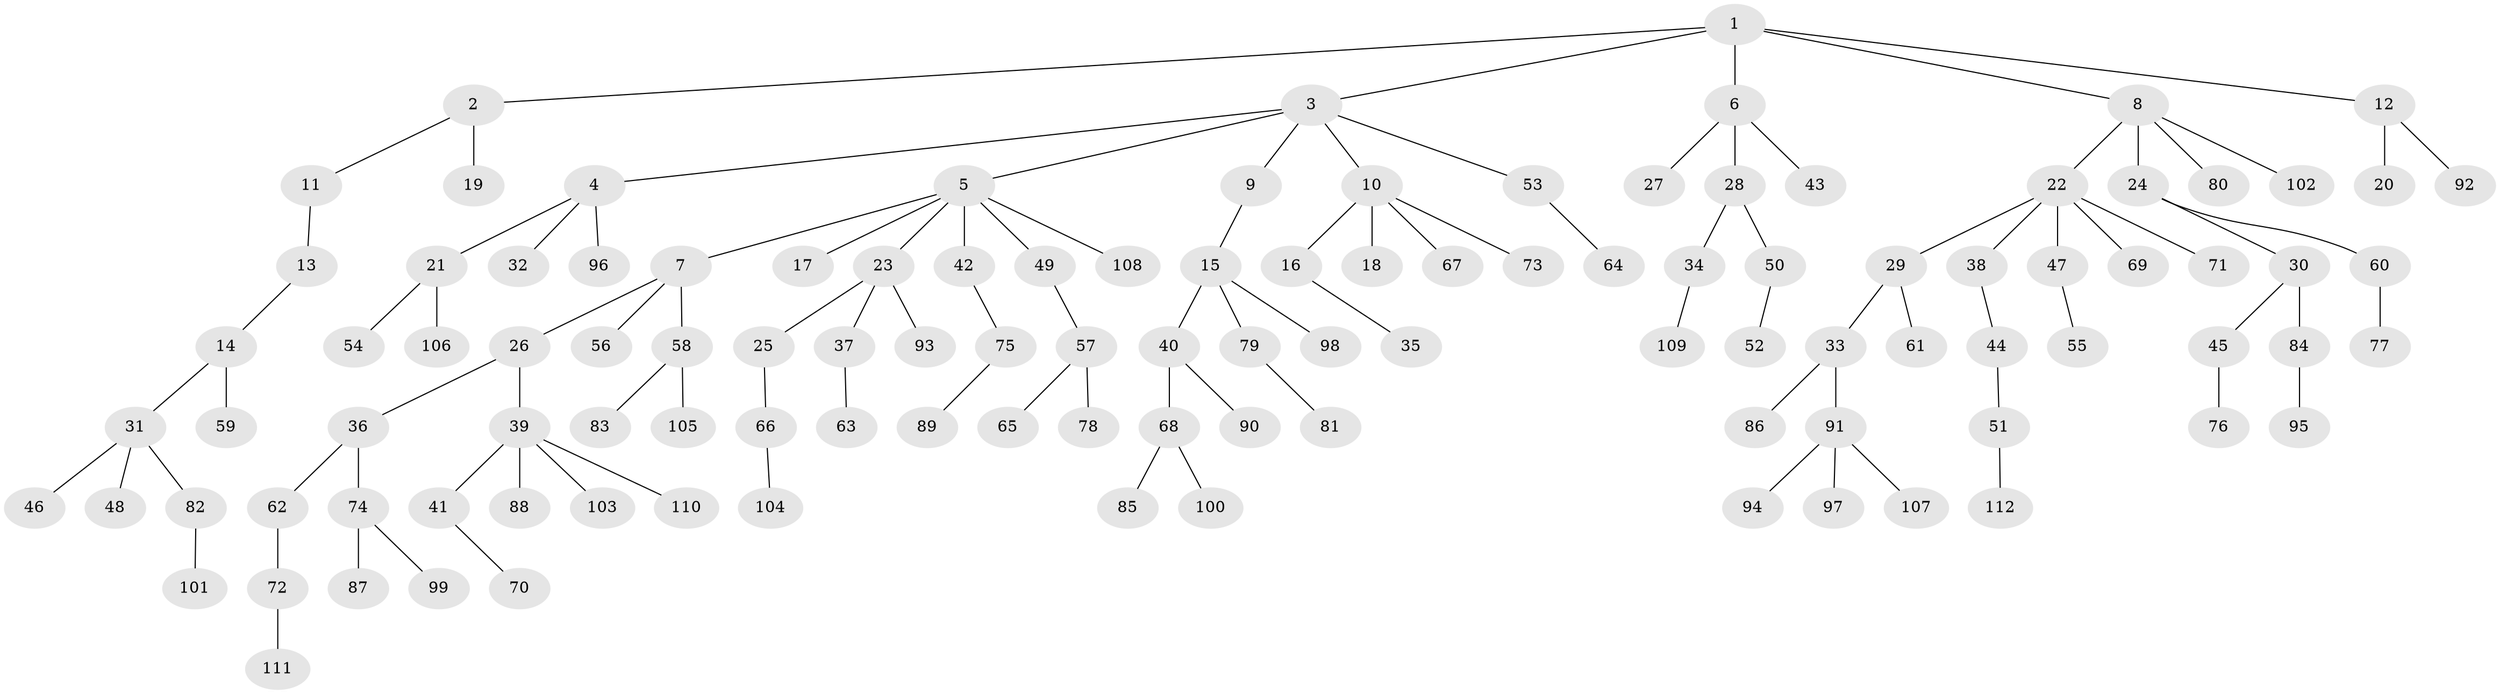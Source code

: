 // coarse degree distribution, {5: 0.029411764705882353, 6: 0.029411764705882353, 2: 0.23529411764705882, 3: 0.14705882352941177, 1: 0.5, 4: 0.058823529411764705}
// Generated by graph-tools (version 1.1) at 2025/37/03/04/25 23:37:19]
// undirected, 112 vertices, 111 edges
graph export_dot {
  node [color=gray90,style=filled];
  1;
  2;
  3;
  4;
  5;
  6;
  7;
  8;
  9;
  10;
  11;
  12;
  13;
  14;
  15;
  16;
  17;
  18;
  19;
  20;
  21;
  22;
  23;
  24;
  25;
  26;
  27;
  28;
  29;
  30;
  31;
  32;
  33;
  34;
  35;
  36;
  37;
  38;
  39;
  40;
  41;
  42;
  43;
  44;
  45;
  46;
  47;
  48;
  49;
  50;
  51;
  52;
  53;
  54;
  55;
  56;
  57;
  58;
  59;
  60;
  61;
  62;
  63;
  64;
  65;
  66;
  67;
  68;
  69;
  70;
  71;
  72;
  73;
  74;
  75;
  76;
  77;
  78;
  79;
  80;
  81;
  82;
  83;
  84;
  85;
  86;
  87;
  88;
  89;
  90;
  91;
  92;
  93;
  94;
  95;
  96;
  97;
  98;
  99;
  100;
  101;
  102;
  103;
  104;
  105;
  106;
  107;
  108;
  109;
  110;
  111;
  112;
  1 -- 2;
  1 -- 3;
  1 -- 6;
  1 -- 8;
  1 -- 12;
  2 -- 11;
  2 -- 19;
  3 -- 4;
  3 -- 5;
  3 -- 9;
  3 -- 10;
  3 -- 53;
  4 -- 21;
  4 -- 32;
  4 -- 96;
  5 -- 7;
  5 -- 17;
  5 -- 23;
  5 -- 42;
  5 -- 49;
  5 -- 108;
  6 -- 27;
  6 -- 28;
  6 -- 43;
  7 -- 26;
  7 -- 56;
  7 -- 58;
  8 -- 22;
  8 -- 24;
  8 -- 80;
  8 -- 102;
  9 -- 15;
  10 -- 16;
  10 -- 18;
  10 -- 67;
  10 -- 73;
  11 -- 13;
  12 -- 20;
  12 -- 92;
  13 -- 14;
  14 -- 31;
  14 -- 59;
  15 -- 40;
  15 -- 79;
  15 -- 98;
  16 -- 35;
  21 -- 54;
  21 -- 106;
  22 -- 29;
  22 -- 38;
  22 -- 47;
  22 -- 69;
  22 -- 71;
  23 -- 25;
  23 -- 37;
  23 -- 93;
  24 -- 30;
  24 -- 60;
  25 -- 66;
  26 -- 36;
  26 -- 39;
  28 -- 34;
  28 -- 50;
  29 -- 33;
  29 -- 61;
  30 -- 45;
  30 -- 84;
  31 -- 46;
  31 -- 48;
  31 -- 82;
  33 -- 86;
  33 -- 91;
  34 -- 109;
  36 -- 62;
  36 -- 74;
  37 -- 63;
  38 -- 44;
  39 -- 41;
  39 -- 88;
  39 -- 103;
  39 -- 110;
  40 -- 68;
  40 -- 90;
  41 -- 70;
  42 -- 75;
  44 -- 51;
  45 -- 76;
  47 -- 55;
  49 -- 57;
  50 -- 52;
  51 -- 112;
  53 -- 64;
  57 -- 65;
  57 -- 78;
  58 -- 83;
  58 -- 105;
  60 -- 77;
  62 -- 72;
  66 -- 104;
  68 -- 85;
  68 -- 100;
  72 -- 111;
  74 -- 87;
  74 -- 99;
  75 -- 89;
  79 -- 81;
  82 -- 101;
  84 -- 95;
  91 -- 94;
  91 -- 97;
  91 -- 107;
}
